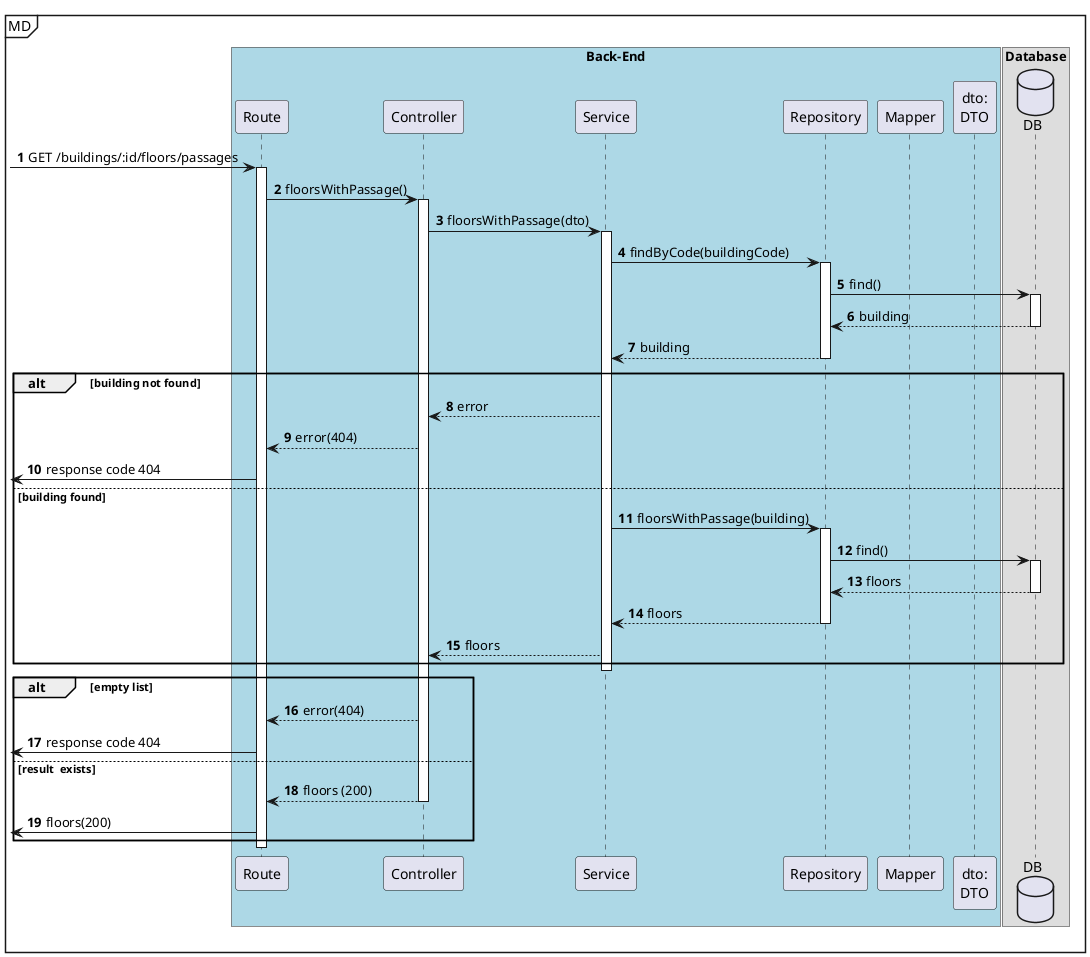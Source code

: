 @startuml
autonumber

mainframe MD
box "Back-End" #LightBlue
    participant "Route" as rt
    participant "Controller" as ctrl
    participant "Service" as svc
    participant "Repository" as repo

    participant "Mapper" as map
    participant "dto:\nDTO" as dto
end box

box "Database"
    database "DB" as db
end box

[-> rt : GET /buildings/:id/floors/passages

activate rt
    rt -> ctrl : floorsWithPassage()
    activate ctrl
        ctrl -> svc : floorsWithPassage(dto)
        activate svc
            svc -> repo : findByCode(buildingCode)
            activate repo
                repo -> db : find()
                activate db
                    db --> repo : building
                deactivate db

                repo --> svc : building
            deactivate repo

            alt building not found
                svc --> ctrl : error
                ctrl --> rt : error(404)
                [<- rt : response code 404
            else building found
                svc -> repo : floorsWithPassage(building)
                activate repo
                    repo -> db : find()
                    activate db
                        db --> repo : floors
                    deactivate db

                    repo --> svc : floors
                deactivate repo
                svc --> ctrl : floors
            end
        deactivate svc

        alt empty list
            ctrl --> rt : error(404)
            [<- rt : response code 404
        else result  exists
            ctrl --> rt : floors (200)
            deactivate ctrl
            [<- rt : floors(200)
        end
deactivate rt

@enduml
